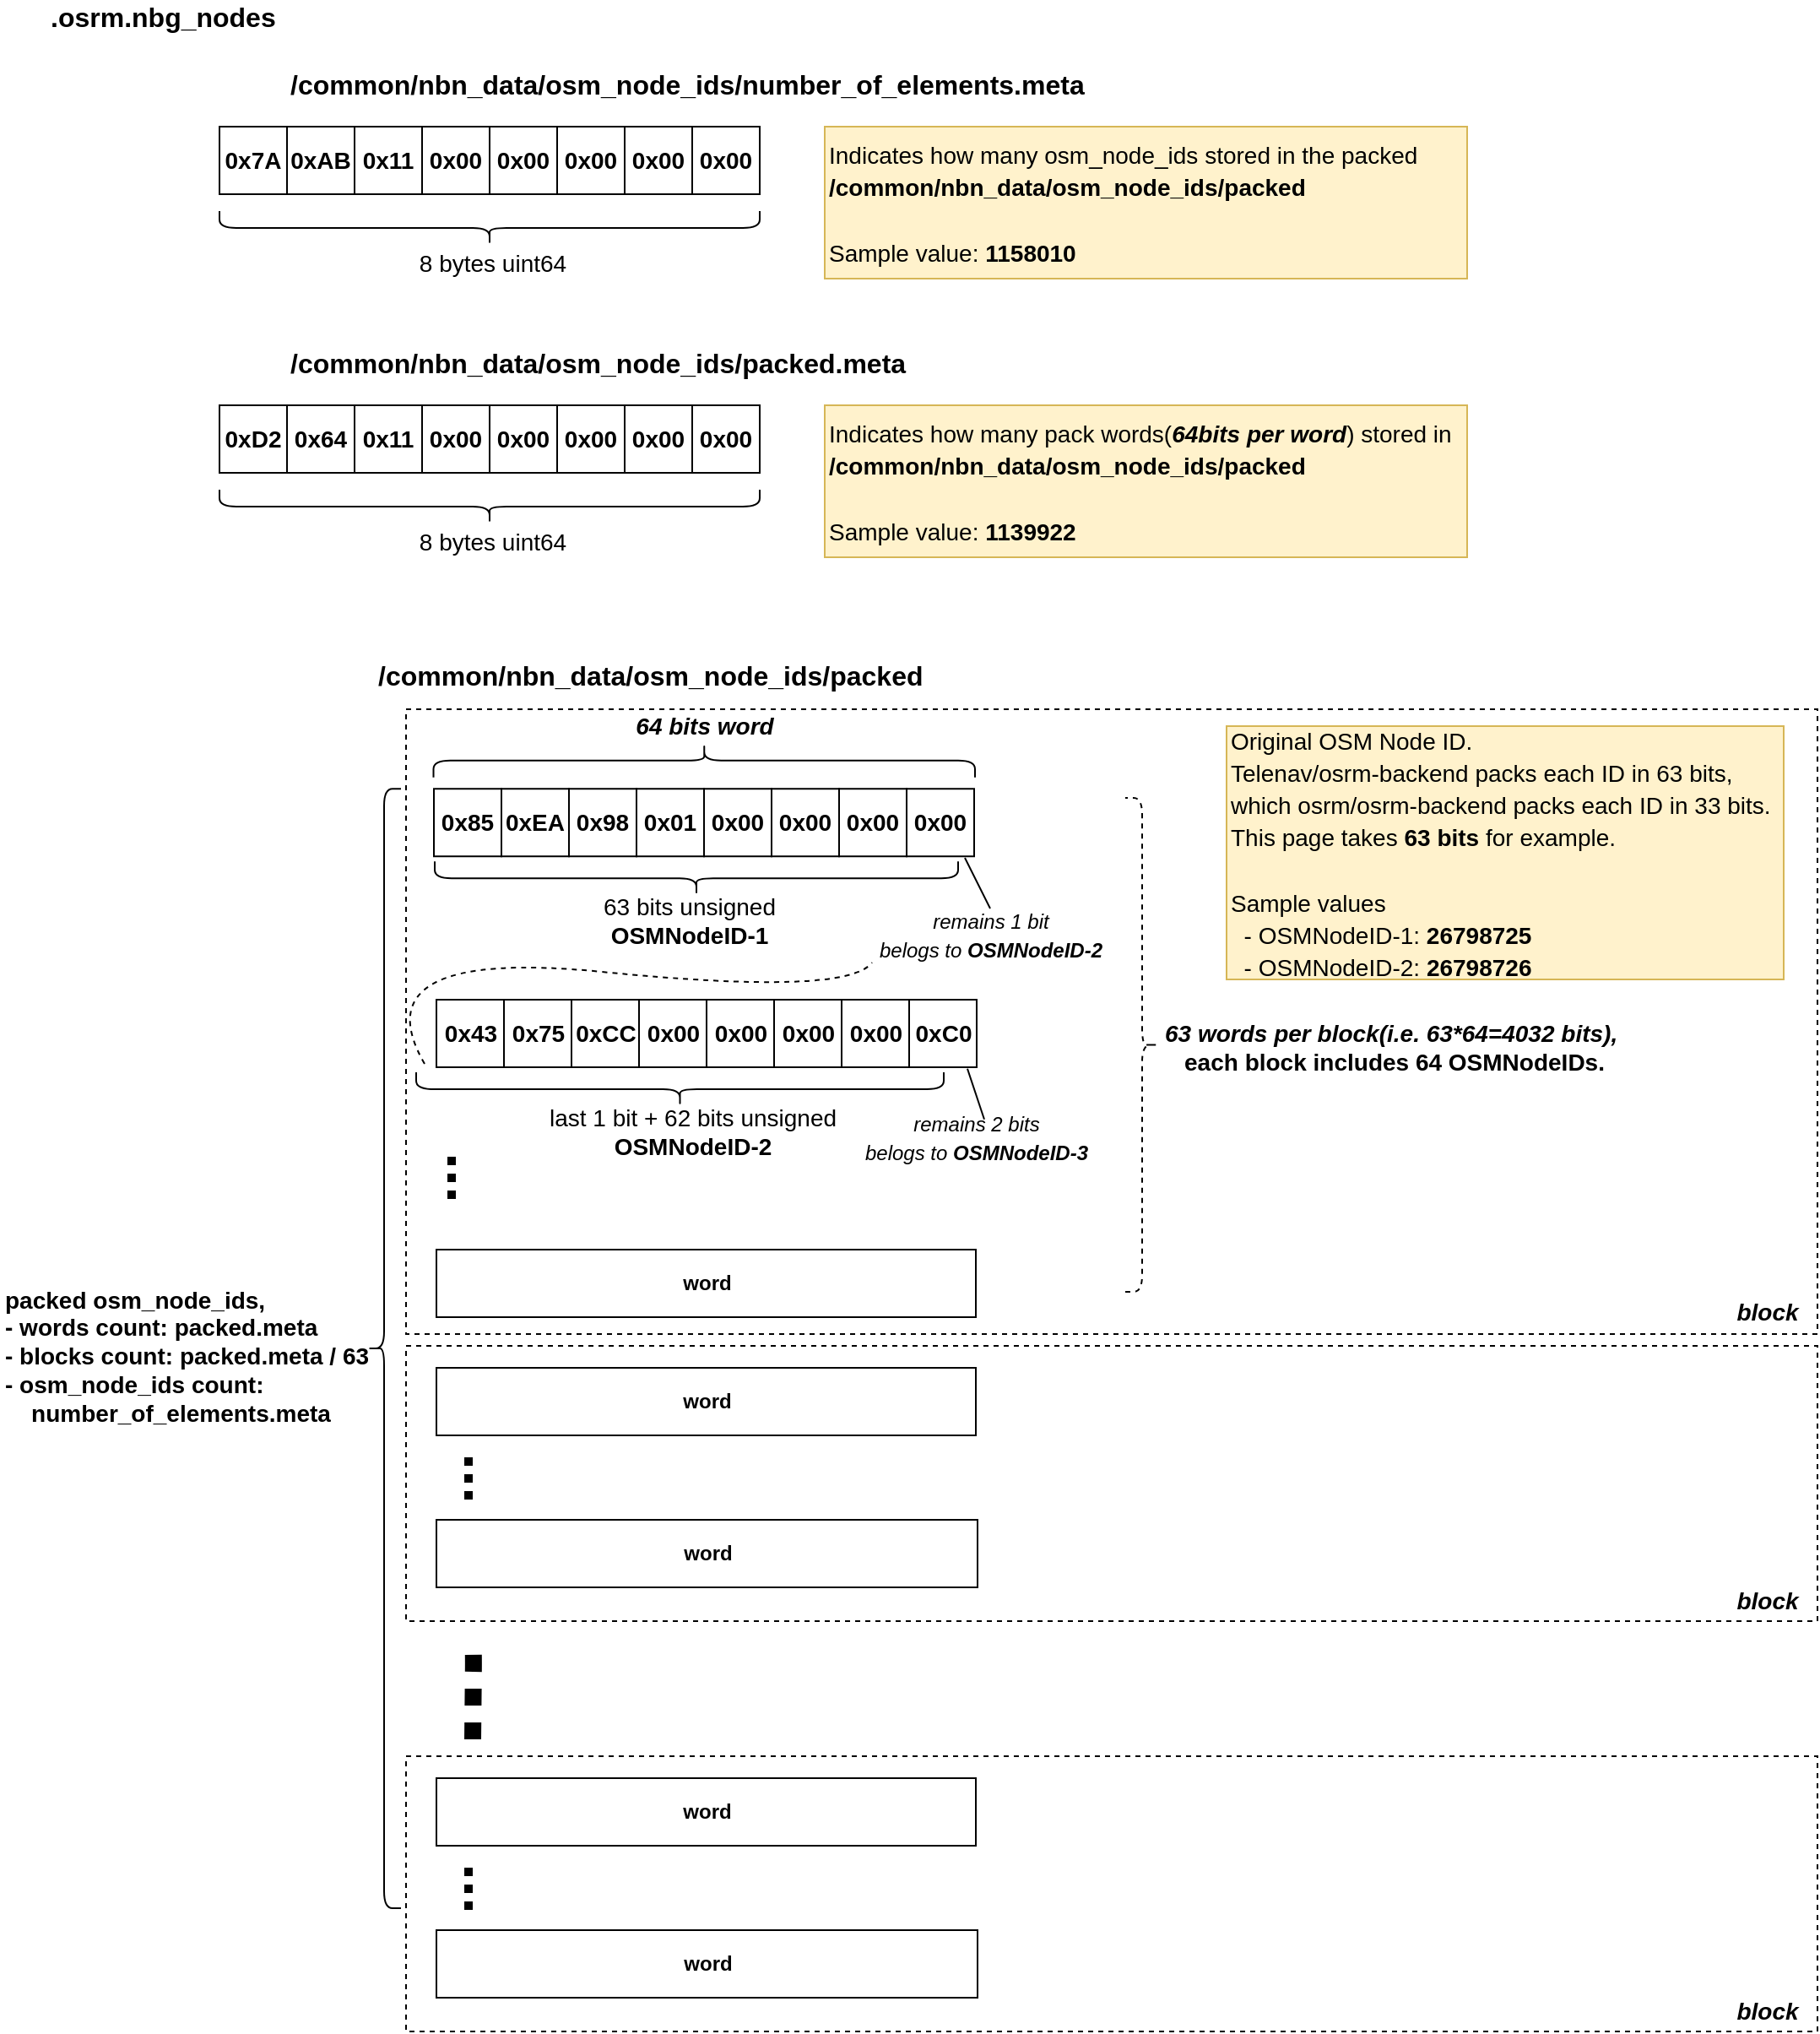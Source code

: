 <mxfile version="12.7.0" type="github"><diagram id="peSgpNI3BcgGdvSU9K40" name="Page-1"><mxGraphModel dx="1321" dy="939" grid="1" gridSize="10" guides="1" tooltips="1" connect="1" arrows="1" fold="1" page="1" pageScale="1" pageWidth="1169" pageHeight="827" math="0" shadow="0"><root><mxCell id="0"/><mxCell id="1" parent="0"/><mxCell id="jYbhckIUdLowIpPlm7RX-77" value="" style="rounded=0;whiteSpace=wrap;html=1;align=left;dashed=1;" vertex="1" parent="1"><mxGeometry x="251.5" y="807" width="836" height="163" as="geometry"/></mxCell><mxCell id="jYbhckIUdLowIpPlm7RX-70" value="" style="rounded=0;whiteSpace=wrap;html=1;align=right;dashed=1;" vertex="1" parent="1"><mxGeometry x="251.5" y="430" width="836" height="370" as="geometry"/></mxCell><mxCell id="VliR9g0e-GEGa0XOMWeD-1" value="0x7A" style="rounded=0;whiteSpace=wrap;html=1;fontStyle=1;fontSize=14;" parent="1" vertex="1"><mxGeometry x="141" y="85" width="40" height="40" as="geometry"/></mxCell><mxCell id="VliR9g0e-GEGa0XOMWeD-2" value="0xAB" style="rounded=0;whiteSpace=wrap;html=1;fontStyle=1;fontSize=14;" parent="1" vertex="1"><mxGeometry x="181" y="85" width="40" height="40" as="geometry"/></mxCell><mxCell id="VliR9g0e-GEGa0XOMWeD-3" value="0x11" style="rounded=0;whiteSpace=wrap;html=1;fontStyle=1;fontSize=14;" parent="1" vertex="1"><mxGeometry x="221" y="85" width="40" height="40" as="geometry"/></mxCell><mxCell id="VliR9g0e-GEGa0XOMWeD-4" value="0x00" style="rounded=0;whiteSpace=wrap;html=1;fontStyle=1;fontSize=14;" parent="1" vertex="1"><mxGeometry x="261" y="85" width="40" height="40" as="geometry"/></mxCell><mxCell id="VliR9g0e-GEGa0XOMWeD-5" value="0x00" style="rounded=0;whiteSpace=wrap;html=1;fontStyle=1;fontSize=14;" parent="1" vertex="1"><mxGeometry x="301" y="85" width="40" height="40" as="geometry"/></mxCell><mxCell id="VliR9g0e-GEGa0XOMWeD-6" value="0x00" style="rounded=0;whiteSpace=wrap;html=1;fontStyle=1;fontSize=14;" parent="1" vertex="1"><mxGeometry x="341" y="85" width="40" height="40" as="geometry"/></mxCell><mxCell id="VliR9g0e-GEGa0XOMWeD-7" value="0x00" style="rounded=0;whiteSpace=wrap;html=1;fontStyle=1;fontSize=14;" parent="1" vertex="1"><mxGeometry x="381" y="85" width="40" height="40" as="geometry"/></mxCell><mxCell id="VliR9g0e-GEGa0XOMWeD-8" value="0x00" style="rounded=0;whiteSpace=wrap;html=1;fontStyle=1;fontSize=14;" parent="1" vertex="1"><mxGeometry x="421" y="85" width="40" height="40" as="geometry"/></mxCell><mxCell id="VliR9g0e-GEGa0XOMWeD-28" value="" style="shape=curlyBracket;whiteSpace=wrap;html=1;rounded=1;fontSize=14;rotation=-90;" parent="1" vertex="1"><mxGeometry x="291" y="-15" width="20" height="320" as="geometry"/></mxCell><mxCell id="VliR9g0e-GEGa0XOMWeD-29" value="8 bytes uint64" style="text;html=1;strokeColor=none;fillColor=none;align=center;verticalAlign=middle;whiteSpace=wrap;rounded=0;fontSize=14;" parent="1" vertex="1"><mxGeometry x="221" y="156" width="164" height="20" as="geometry"/></mxCell><mxCell id="ZOe7THteKk9-Ha0sNbh8-1" value=".osrm.nbg_nodes" style="text;html=1;strokeColor=none;fillColor=none;align=left;verticalAlign=middle;whiteSpace=wrap;rounded=0;fontSize=16;fontStyle=1" parent="1" vertex="1"><mxGeometry x="39" y="10" width="245" height="20" as="geometry"/></mxCell><mxCell id="1GXQoTSjyK3YCtDIwdtC-1" value="/common/nbn_data/osm_node_ids/number_of_elements.meta" style="text;html=1;strokeColor=none;fillColor=none;align=left;verticalAlign=middle;whiteSpace=wrap;rounded=0;fontSize=16;fontStyle=1" parent="1" vertex="1"><mxGeometry x="181" y="50" width="245" height="20" as="geometry"/></mxCell><mxCell id="1GXQoTSjyK3YCtDIwdtC-2" value="&lt;font&gt;&lt;span style=&quot;font-size: 14px ; font-weight: normal&quot;&gt;Indicates how many osm_node_ids stored in the packed&amp;nbsp;&amp;nbsp;&lt;br&gt;&lt;/span&gt;&lt;span style=&quot;font-size: 14px&quot;&gt;/common/nbn_data/osm_node_ids/packed&lt;br&gt;&lt;/span&gt;&lt;br&gt;&lt;span style=&quot;font-size: 14px ; font-weight: 400 ; text-align: center&quot;&gt;Sample value:&amp;nbsp;&lt;/span&gt;&lt;b style=&quot;font-size: 14px ; text-align: center&quot;&gt;1158010&lt;/b&gt;&lt;br&gt;&lt;/font&gt;" style="text;html=1;strokeColor=#d6b656;fillColor=#fff2cc;align=left;verticalAlign=middle;whiteSpace=wrap;rounded=0;fontSize=16;fontStyle=1" parent="1" vertex="1"><mxGeometry x="499.5" y="85" width="380.5" height="90" as="geometry"/></mxCell><mxCell id="1GXQoTSjyK3YCtDIwdtC-5" value="/common/nbn_data/osm_node_ids/packed" style="text;html=1;strokeColor=none;fillColor=none;align=left;verticalAlign=middle;whiteSpace=wrap;rounded=0;fontSize=16;fontStyle=1" parent="1" vertex="1"><mxGeometry x="233" y="400.12" width="245" height="20" as="geometry"/></mxCell><mxCell id="1GXQoTSjyK3YCtDIwdtC-6" value="0x85" style="rounded=0;whiteSpace=wrap;html=1;fontStyle=1;fontSize=14;" parent="1" vertex="1"><mxGeometry x="268" y="477.12" width="40" height="40" as="geometry"/></mxCell><mxCell id="1GXQoTSjyK3YCtDIwdtC-7" value="0xEA" style="rounded=0;whiteSpace=wrap;html=1;fontStyle=1;fontSize=14;" parent="1" vertex="1"><mxGeometry x="308" y="477.12" width="40" height="40" as="geometry"/></mxCell><mxCell id="1GXQoTSjyK3YCtDIwdtC-8" value="0x98" style="rounded=0;whiteSpace=wrap;html=1;fontStyle=1;fontSize=14;" parent="1" vertex="1"><mxGeometry x="348" y="477.12" width="40" height="40" as="geometry"/></mxCell><mxCell id="1GXQoTSjyK3YCtDIwdtC-9" value="0x01" style="rounded=0;whiteSpace=wrap;html=1;fontStyle=1;fontSize=14;" parent="1" vertex="1"><mxGeometry x="388" y="477.12" width="40" height="40" as="geometry"/></mxCell><mxCell id="1GXQoTSjyK3YCtDIwdtC-10" value="0x00" style="rounded=0;whiteSpace=wrap;html=1;fontStyle=1;fontSize=14;" parent="1" vertex="1"><mxGeometry x="428" y="477.12" width="40" height="40" as="geometry"/></mxCell><mxCell id="1GXQoTSjyK3YCtDIwdtC-11" value="0x00" style="rounded=0;whiteSpace=wrap;html=1;fontStyle=1;fontSize=14;" parent="1" vertex="1"><mxGeometry x="468" y="477.12" width="40" height="40" as="geometry"/></mxCell><mxCell id="1GXQoTSjyK3YCtDIwdtC-12" value="0x00" style="rounded=0;whiteSpace=wrap;html=1;fontStyle=1;fontSize=14;" parent="1" vertex="1"><mxGeometry x="508" y="477.12" width="40" height="40" as="geometry"/></mxCell><mxCell id="1GXQoTSjyK3YCtDIwdtC-13" value="0x00" style="rounded=0;whiteSpace=wrap;html=1;fontStyle=1;fontSize=14;" parent="1" vertex="1"><mxGeometry x="548" y="477.12" width="40" height="40" as="geometry"/></mxCell><mxCell id="1GXQoTSjyK3YCtDIwdtC-14" value="" style="shape=curlyBracket;whiteSpace=wrap;html=1;rounded=1;fontSize=14;rotation=-90;" parent="1" vertex="1"><mxGeometry x="413.5" y="375.12" width="20" height="310" as="geometry"/></mxCell><mxCell id="1GXQoTSjyK3YCtDIwdtC-15" value="63 bits unsigned&lt;br&gt;&lt;b&gt;OSMNodeID-1&lt;/b&gt;&lt;b&gt;&lt;br&gt;&lt;/b&gt;" style="text;html=1;strokeColor=none;fillColor=none;align=center;verticalAlign=middle;whiteSpace=wrap;rounded=0;fontSize=14;" parent="1" vertex="1"><mxGeometry x="320" y="527.12" width="199" height="55" as="geometry"/></mxCell><mxCell id="1GXQoTSjyK3YCtDIwdtC-30" value="&lt;span style=&quot;font-size: 14px ; font-weight: 400&quot;&gt;Original OSM Node ID&lt;/span&gt;&lt;span style=&quot;font-size: 14px ; font-weight: 400&quot;&gt;.&lt;br&gt;&lt;/span&gt;&lt;span style=&quot;font-size: 14px ; font-weight: 400&quot;&gt;Telenav/osrm-backend packs each ID in 63 bits, &lt;br&gt;which osrm/osrm-backend packs each ID in 33 bits. &lt;br&gt;This page takes&amp;nbsp;&lt;/span&gt;&lt;span style=&quot;font-size: 14px&quot;&gt;63 bits&lt;/span&gt;&lt;span style=&quot;font-size: 14px ; font-weight: 400&quot;&gt; for example.&lt;br&gt;&lt;br&gt;Sample values&lt;br&gt;&amp;nbsp; - OSMNodeID-1: &lt;/span&gt;&lt;span style=&quot;font-size: 14px&quot;&gt;26798725&lt;br&gt;&lt;span style=&quot;font-weight: 400&quot;&gt;&amp;nbsp; -&amp;nbsp;&lt;/span&gt;&lt;/span&gt;&lt;span style=&quot;font-size: 14px ; font-weight: 400&quot;&gt;OSMNodeID-2&lt;/span&gt;&lt;span style=&quot;font-size: 14px&quot;&gt;&lt;span style=&quot;font-weight: 400&quot;&gt;: &lt;/span&gt;26798726&lt;/span&gt;&lt;span style=&quot;font-size: 14px ; font-weight: 400&quot;&gt;&lt;br&gt;&lt;/span&gt;" style="text;html=1;strokeColor=#d6b656;fillColor=#fff2cc;align=left;verticalAlign=middle;whiteSpace=wrap;rounded=0;fontSize=16;fontStyle=1" parent="1" vertex="1"><mxGeometry x="737.5" y="440" width="330" height="150" as="geometry"/></mxCell><mxCell id="1GXQoTSjyK3YCtDIwdtC-31" value="" style="shape=curlyBracket;whiteSpace=wrap;html=1;rounded=1;fontSize=14;rotation=0;" parent="1" vertex="1"><mxGeometry x="228.5" y="477.12" width="20" height="662.88" as="geometry"/></mxCell><mxCell id="1GXQoTSjyK3YCtDIwdtC-32" value="&lt;b&gt;word&lt;/b&gt;" style="rounded=0;whiteSpace=wrap;html=1;" parent="1" vertex="1"><mxGeometry x="269.5" y="750" width="319.5" height="40" as="geometry"/></mxCell><mxCell id="1GXQoTSjyK3YCtDIwdtC-33" value="&lt;b style=&quot;white-space: normal&quot;&gt;word&lt;/b&gt;" style="rounded=0;whiteSpace=wrap;html=1;" parent="1" vertex="1"><mxGeometry x="269.5" y="820" width="319.5" height="40" as="geometry"/></mxCell><mxCell id="1GXQoTSjyK3YCtDIwdtC-34" value="" style="endArrow=none;dashed=1;html=1;strokeWidth=10;strokeColor=#000000;rounded=1;dashPattern=1 1;" parent="1" edge="1"><mxGeometry width="50" height="50" relative="1" as="geometry"><mxPoint x="291" y="1040" as="sourcePoint"/><mxPoint x="291" y="980" as="targetPoint"/><Array as="points"><mxPoint x="291.5" y="990"/></Array></mxGeometry></mxCell><mxCell id="1GXQoTSjyK3YCtDIwdtC-35" value="&lt;b&gt;packed osm_node_ids,&amp;nbsp;&lt;br&gt;- words count: packed.meta&lt;br&gt;- blocks count:&amp;nbsp;&lt;/b&gt;&lt;b&gt;packed.meta / 63&lt;br&gt;&lt;/b&gt;&lt;b&gt;- osm_node_ids count: &lt;br&gt;&amp;nbsp; &amp;nbsp; number_of_elements.meta&lt;br&gt;&lt;/b&gt;" style="text;html=1;strokeColor=none;fillColor=none;align=left;verticalAlign=middle;whiteSpace=wrap;rounded=0;fontSize=14;" parent="1" vertex="1"><mxGeometry x="11.5" y="780" width="300" height="65" as="geometry"/></mxCell><mxCell id="1GXQoTSjyK3YCtDIwdtC-36" value="&lt;b style=&quot;white-space: normal&quot;&gt;word&lt;/b&gt;" style="rounded=0;whiteSpace=wrap;html=1;" parent="1" vertex="1"><mxGeometry x="269.5" y="910" width="320.5" height="40" as="geometry"/></mxCell><mxCell id="jYbhckIUdLowIpPlm7RX-14" value="0xD2" style="rounded=0;whiteSpace=wrap;html=1;fontStyle=1;fontSize=14;" vertex="1" parent="1"><mxGeometry x="141" y="250" width="40" height="40" as="geometry"/></mxCell><mxCell id="jYbhckIUdLowIpPlm7RX-15" value="0x64" style="rounded=0;whiteSpace=wrap;html=1;fontStyle=1;fontSize=14;" vertex="1" parent="1"><mxGeometry x="181" y="250" width="40" height="40" as="geometry"/></mxCell><mxCell id="jYbhckIUdLowIpPlm7RX-16" value="0x11" style="rounded=0;whiteSpace=wrap;html=1;fontStyle=1;fontSize=14;" vertex="1" parent="1"><mxGeometry x="221" y="250" width="40" height="40" as="geometry"/></mxCell><mxCell id="jYbhckIUdLowIpPlm7RX-17" value="0x00" style="rounded=0;whiteSpace=wrap;html=1;fontStyle=1;fontSize=14;" vertex="1" parent="1"><mxGeometry x="261" y="250" width="40" height="40" as="geometry"/></mxCell><mxCell id="jYbhckIUdLowIpPlm7RX-18" value="0x00" style="rounded=0;whiteSpace=wrap;html=1;fontStyle=1;fontSize=14;" vertex="1" parent="1"><mxGeometry x="301" y="250" width="40" height="40" as="geometry"/></mxCell><mxCell id="jYbhckIUdLowIpPlm7RX-19" value="0x00" style="rounded=0;whiteSpace=wrap;html=1;fontStyle=1;fontSize=14;" vertex="1" parent="1"><mxGeometry x="341" y="250" width="40" height="40" as="geometry"/></mxCell><mxCell id="jYbhckIUdLowIpPlm7RX-20" value="0x00" style="rounded=0;whiteSpace=wrap;html=1;fontStyle=1;fontSize=14;" vertex="1" parent="1"><mxGeometry x="381" y="250" width="40" height="40" as="geometry"/></mxCell><mxCell id="jYbhckIUdLowIpPlm7RX-21" value="0x00" style="rounded=0;whiteSpace=wrap;html=1;fontStyle=1;fontSize=14;" vertex="1" parent="1"><mxGeometry x="421" y="250" width="40" height="40" as="geometry"/></mxCell><mxCell id="jYbhckIUdLowIpPlm7RX-22" value="" style="shape=curlyBracket;whiteSpace=wrap;html=1;rounded=1;fontSize=14;rotation=-90;" vertex="1" parent="1"><mxGeometry x="291" y="150" width="20" height="320" as="geometry"/></mxCell><mxCell id="jYbhckIUdLowIpPlm7RX-23" value="8 bytes uint64" style="text;html=1;strokeColor=none;fillColor=none;align=center;verticalAlign=middle;whiteSpace=wrap;rounded=0;fontSize=14;" vertex="1" parent="1"><mxGeometry x="221" y="321" width="164" height="20" as="geometry"/></mxCell><mxCell id="jYbhckIUdLowIpPlm7RX-24" value="/common/nbn_data/osm_node_ids/packed.meta" style="text;html=1;strokeColor=none;fillColor=none;align=left;verticalAlign=middle;whiteSpace=wrap;rounded=0;fontSize=16;fontStyle=1" vertex="1" parent="1"><mxGeometry x="181" y="215" width="245" height="20" as="geometry"/></mxCell><mxCell id="jYbhckIUdLowIpPlm7RX-25" value="&lt;font&gt;&lt;span style=&quot;font-size: 14px ; font-weight: normal&quot;&gt;Indicates how many pack words(&lt;/span&gt;&lt;span style=&quot;font-size: 14px&quot;&gt;&lt;i&gt;64bits per word&lt;/i&gt;&lt;/span&gt;&lt;span style=&quot;font-size: 14px ; font-weight: normal&quot;&gt;) stored in &lt;br&gt;&lt;/span&gt;&lt;span style=&quot;font-size: 14px&quot;&gt;/common/nbn_data/osm_node_ids/packed&lt;br&gt;&lt;/span&gt;&lt;br&gt;&lt;span style=&quot;font-size: 14px ; font-weight: 400 ; text-align: center&quot;&gt;Sample value:&amp;nbsp;&lt;/span&gt;&lt;b style=&quot;font-size: 14px ; text-align: center&quot;&gt;1139922&lt;/b&gt;&lt;br&gt;&lt;/font&gt;" style="text;html=1;strokeColor=#d6b656;fillColor=#fff2cc;align=left;verticalAlign=middle;whiteSpace=wrap;rounded=0;fontSize=16;fontStyle=1" vertex="1" parent="1"><mxGeometry x="499.5" y="250" width="380.5" height="90" as="geometry"/></mxCell><mxCell id="jYbhckIUdLowIpPlm7RX-29" value="&lt;b&gt;&lt;i&gt;64 bits word&lt;/i&gt;&lt;br&gt;&lt;/b&gt;" style="text;html=1;strokeColor=none;fillColor=none;align=center;verticalAlign=middle;whiteSpace=wrap;rounded=0;fontSize=14;" vertex="1" parent="1"><mxGeometry x="329.25" y="412.12" width="199" height="55" as="geometry"/></mxCell><mxCell id="jYbhckIUdLowIpPlm7RX-31" value="" style="shape=curlyBracket;whiteSpace=wrap;html=1;rounded=1;align=left;rotation=90;" vertex="1" parent="1"><mxGeometry x="418.13" y="300" width="20" height="320.75" as="geometry"/></mxCell><mxCell id="jYbhckIUdLowIpPlm7RX-33" value="" style="endArrow=none;html=1;" edge="1" parent="1"><mxGeometry width="50" height="50" relative="1" as="geometry"><mxPoint x="597.5" y="548" as="sourcePoint"/><mxPoint x="582.5" y="518" as="targetPoint"/></mxGeometry></mxCell><mxCell id="jYbhckIUdLowIpPlm7RX-34" value="&lt;i&gt;&lt;font style=&quot;font-size: 12px&quot;&gt;remains 1 bit &lt;br&gt;belogs to &lt;b&gt;OSMNodeID-2&lt;/b&gt;&lt;/font&gt;&lt;/i&gt;" style="text;html=1;strokeColor=none;fillColor=none;align=center;verticalAlign=middle;whiteSpace=wrap;rounded=0;fontSize=14;" vertex="1" parent="1"><mxGeometry x="528.25" y="545" width="140" height="35" as="geometry"/></mxCell><mxCell id="jYbhckIUdLowIpPlm7RX-49" value="0x43" style="rounded=0;whiteSpace=wrap;html=1;fontStyle=1;fontSize=14;" vertex="1" parent="1"><mxGeometry x="269.5" y="602" width="40" height="40" as="geometry"/></mxCell><mxCell id="jYbhckIUdLowIpPlm7RX-50" value="0x75" style="rounded=0;whiteSpace=wrap;html=1;fontStyle=1;fontSize=14;" vertex="1" parent="1"><mxGeometry x="309.5" y="602" width="40" height="40" as="geometry"/></mxCell><mxCell id="jYbhckIUdLowIpPlm7RX-51" value="0xCC" style="rounded=0;whiteSpace=wrap;html=1;fontStyle=1;fontSize=14;" vertex="1" parent="1"><mxGeometry x="349.5" y="602" width="40" height="40" as="geometry"/></mxCell><mxCell id="jYbhckIUdLowIpPlm7RX-52" value="0x00" style="rounded=0;whiteSpace=wrap;html=1;fontStyle=1;fontSize=14;" vertex="1" parent="1"><mxGeometry x="389.5" y="602" width="40" height="40" as="geometry"/></mxCell><mxCell id="jYbhckIUdLowIpPlm7RX-53" value="0x00" style="rounded=0;whiteSpace=wrap;html=1;fontStyle=1;fontSize=14;" vertex="1" parent="1"><mxGeometry x="429.5" y="602" width="40" height="40" as="geometry"/></mxCell><mxCell id="jYbhckIUdLowIpPlm7RX-54" value="0x00" style="rounded=0;whiteSpace=wrap;html=1;fontStyle=1;fontSize=14;" vertex="1" parent="1"><mxGeometry x="469.5" y="602" width="40" height="40" as="geometry"/></mxCell><mxCell id="jYbhckIUdLowIpPlm7RX-55" value="0x00" style="rounded=0;whiteSpace=wrap;html=1;fontStyle=1;fontSize=14;" vertex="1" parent="1"><mxGeometry x="509.5" y="602" width="40" height="40" as="geometry"/></mxCell><mxCell id="jYbhckIUdLowIpPlm7RX-56" value="0xC0" style="rounded=0;whiteSpace=wrap;html=1;fontStyle=1;fontSize=14;" vertex="1" parent="1"><mxGeometry x="549.5" y="602" width="40" height="40" as="geometry"/></mxCell><mxCell id="jYbhckIUdLowIpPlm7RX-57" value="" style="shape=curlyBracket;whiteSpace=wrap;html=1;rounded=1;fontSize=14;rotation=-90;" vertex="1" parent="1"><mxGeometry x="403.75" y="498.75" width="20" height="312.5" as="geometry"/></mxCell><mxCell id="jYbhckIUdLowIpPlm7RX-58" value="last 1 bit + 62 bits unsigned&lt;br&gt;&lt;b&gt;OSMNodeID-2&lt;/b&gt;&lt;b&gt;&lt;br&gt;&lt;/b&gt;" style="text;html=1;strokeColor=none;fillColor=none;align=center;verticalAlign=middle;whiteSpace=wrap;rounded=0;fontSize=14;" vertex="1" parent="1"><mxGeometry x="321.5" y="652" width="199" height="55" as="geometry"/></mxCell><mxCell id="jYbhckIUdLowIpPlm7RX-59" value="" style="endArrow=none;html=1;" edge="1" parent="1"><mxGeometry width="50" height="50" relative="1" as="geometry"><mxPoint x="594" y="672.88" as="sourcePoint"/><mxPoint x="584" y="642.88" as="targetPoint"/></mxGeometry></mxCell><mxCell id="jYbhckIUdLowIpPlm7RX-60" value="&lt;i&gt;&lt;font style=&quot;font-size: 12px&quot;&gt;remains 2 bits&lt;br&gt;belogs to &lt;b&gt;OSMNodeID-3&lt;/b&gt;&lt;/font&gt;&lt;/i&gt;" style="text;html=1;strokeColor=none;fillColor=none;align=center;verticalAlign=middle;whiteSpace=wrap;rounded=0;fontSize=14;" vertex="1" parent="1"><mxGeometry x="509.75" y="663.06" width="158.5" height="40.12" as="geometry"/></mxCell><mxCell id="jYbhckIUdLowIpPlm7RX-65" value="" style="curved=1;endArrow=none;html=1;dashed=1;endFill=0;" edge="1" parent="1"><mxGeometry width="50" height="50" relative="1" as="geometry"><mxPoint x="262.5" y="640" as="sourcePoint"/><mxPoint x="527.5" y="580" as="targetPoint"/><Array as="points"><mxPoint x="222.5" y="571"/><mxPoint x="512.5" y="600"/></Array></mxGeometry></mxCell><mxCell id="jYbhckIUdLowIpPlm7RX-72" value="&lt;b&gt;&lt;i&gt;63 words per block(i.e. 63*64=4032 bits),&amp;nbsp;&lt;br&gt;&lt;/i&gt;each block includes 64 OSMNodeIDs.&lt;br&gt;&lt;/b&gt;" style="text;html=1;strokeColor=none;fillColor=none;align=center;verticalAlign=middle;whiteSpace=wrap;rounded=0;fontSize=14;" vertex="1" parent="1"><mxGeometry x="697.5" y="602" width="278" height="55" as="geometry"/></mxCell><mxCell id="jYbhckIUdLowIpPlm7RX-73" value="" style="shape=curlyBracket;whiteSpace=wrap;html=1;rounded=1;dashed=1;align=left;rotation=-180;" vertex="1" parent="1"><mxGeometry x="677.5" y="482.5" width="20" height="292.5" as="geometry"/></mxCell><mxCell id="jYbhckIUdLowIpPlm7RX-76" value="" style="endArrow=none;dashed=1;html=1;fontSize=9;strokeWidth=5;dashPattern=1 1;" edge="1" parent="1"><mxGeometry width="50" height="50" relative="1" as="geometry"><mxPoint x="278.5" y="720" as="sourcePoint"/><mxPoint x="278.5" y="690" as="targetPoint"/></mxGeometry></mxCell><mxCell id="jYbhckIUdLowIpPlm7RX-78" value="" style="endArrow=none;dashed=1;html=1;fontSize=9;strokeWidth=5;dashPattern=1 1;" edge="1" parent="1"><mxGeometry width="50" height="50" relative="1" as="geometry"><mxPoint x="288.5" y="898" as="sourcePoint"/><mxPoint x="288.5" y="868" as="targetPoint"/></mxGeometry></mxCell><mxCell id="jYbhckIUdLowIpPlm7RX-79" value="" style="rounded=0;whiteSpace=wrap;html=1;align=left;dashed=1;" vertex="1" parent="1"><mxGeometry x="251.5" y="1050" width="836" height="163" as="geometry"/></mxCell><mxCell id="jYbhckIUdLowIpPlm7RX-80" value="&lt;b style=&quot;white-space: normal&quot;&gt;word&lt;/b&gt;" style="rounded=0;whiteSpace=wrap;html=1;" vertex="1" parent="1"><mxGeometry x="269.5" y="1063" width="319.5" height="40" as="geometry"/></mxCell><mxCell id="jYbhckIUdLowIpPlm7RX-81" value="&lt;b style=&quot;white-space: normal&quot;&gt;word&lt;/b&gt;" style="rounded=0;whiteSpace=wrap;html=1;" vertex="1" parent="1"><mxGeometry x="269.5" y="1153" width="320.5" height="40" as="geometry"/></mxCell><mxCell id="jYbhckIUdLowIpPlm7RX-82" value="" style="endArrow=none;dashed=1;html=1;fontSize=9;strokeWidth=5;dashPattern=1 1;" edge="1" parent="1"><mxGeometry width="50" height="50" relative="1" as="geometry"><mxPoint x="288.5" y="1141" as="sourcePoint"/><mxPoint x="288.5" y="1111" as="targetPoint"/></mxGeometry></mxCell><mxCell id="jYbhckIUdLowIpPlm7RX-83" value="&lt;b&gt;&lt;i&gt;block&lt;/i&gt;&lt;br&gt;&lt;/b&gt;" style="text;html=1;strokeColor=none;fillColor=none;align=center;verticalAlign=middle;whiteSpace=wrap;rounded=0;fontSize=14;" vertex="1" parent="1"><mxGeometry x="1027.93" y="775" width="59.57" height="23.75" as="geometry"/></mxCell><mxCell id="jYbhckIUdLowIpPlm7RX-84" value="&lt;b&gt;&lt;i&gt;block&lt;/i&gt;&lt;br&gt;&lt;/b&gt;" style="text;html=1;strokeColor=none;fillColor=none;align=center;verticalAlign=middle;whiteSpace=wrap;rounded=0;fontSize=14;" vertex="1" parent="1"><mxGeometry x="1027.93" y="946.25" width="59.57" height="23.75" as="geometry"/></mxCell><mxCell id="jYbhckIUdLowIpPlm7RX-85" value="&lt;b&gt;&lt;i&gt;block&lt;/i&gt;&lt;br&gt;&lt;/b&gt;" style="text;html=1;strokeColor=none;fillColor=none;align=center;verticalAlign=middle;whiteSpace=wrap;rounded=0;fontSize=14;" vertex="1" parent="1"><mxGeometry x="1027.93" y="1189.25" width="59.57" height="23.75" as="geometry"/></mxCell></root></mxGraphModel></diagram></mxfile>